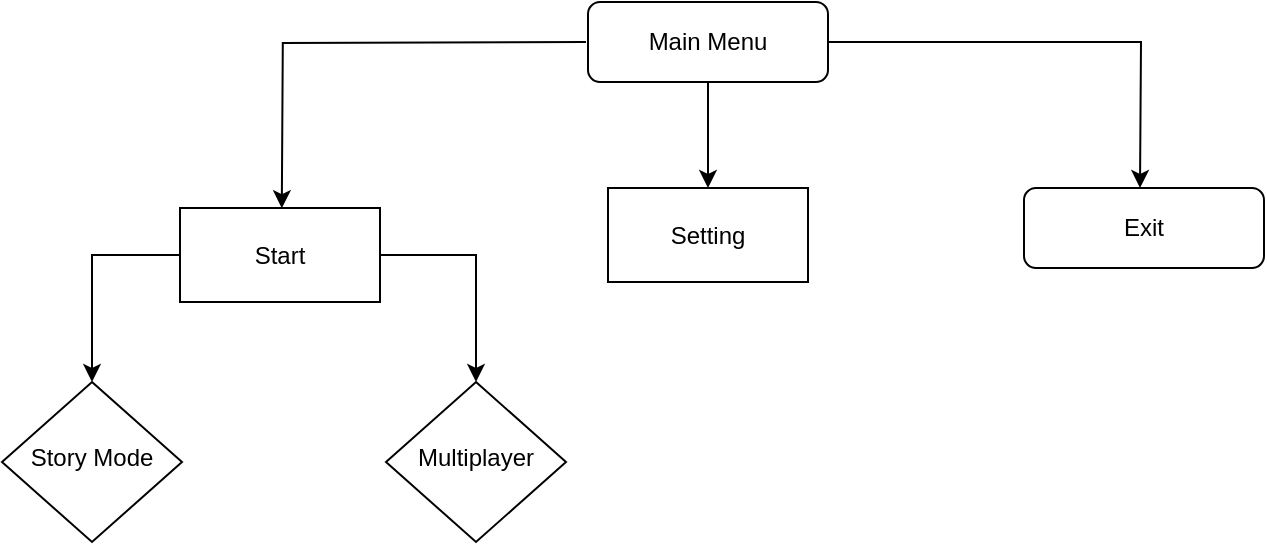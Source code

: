 <mxfile version="20.8.16" type="github">
  <diagram id="C5RBs43oDa-KdzZeNtuy" name="Page-1">
    <mxGraphModel dx="1134" dy="591" grid="1" gridSize="10" guides="1" tooltips="1" connect="1" arrows="1" fold="1" page="1" pageScale="1" pageWidth="827" pageHeight="1169" math="0" shadow="0">
      <root>
        <mxCell id="WIyWlLk6GJQsqaUBKTNV-0" />
        <mxCell id="WIyWlLk6GJQsqaUBKTNV-1" parent="WIyWlLk6GJQsqaUBKTNV-0" />
        <mxCell id="toBN3WyUo4yrK9LOngEx-13" value="" style="edgeStyle=orthogonalEdgeStyle;rounded=0;orthogonalLoop=1;jettySize=auto;html=1;" edge="1" parent="WIyWlLk6GJQsqaUBKTNV-1" source="WIyWlLk6GJQsqaUBKTNV-3">
          <mxGeometry relative="1" as="geometry">
            <mxPoint x="354" y="113" as="targetPoint" />
          </mxGeometry>
        </mxCell>
        <mxCell id="toBN3WyUo4yrK9LOngEx-17" style="edgeStyle=orthogonalEdgeStyle;rounded=0;orthogonalLoop=1;jettySize=auto;html=1;entryX=0.519;entryY=0.002;entryDx=0;entryDy=0;entryPerimeter=0;" edge="1" parent="WIyWlLk6GJQsqaUBKTNV-1">
          <mxGeometry relative="1" as="geometry">
            <mxPoint x="293" y="40.0" as="sourcePoint" />
            <mxPoint x="140.9" y="123.094" as="targetPoint" />
          </mxGeometry>
        </mxCell>
        <mxCell id="toBN3WyUo4yrK9LOngEx-19" style="edgeStyle=orthogonalEdgeStyle;rounded=0;orthogonalLoop=1;jettySize=auto;html=1;entryX=0.5;entryY=0;entryDx=0;entryDy=0;" edge="1" parent="WIyWlLk6GJQsqaUBKTNV-1" source="WIyWlLk6GJQsqaUBKTNV-3">
          <mxGeometry relative="1" as="geometry">
            <mxPoint x="570" y="113" as="targetPoint" />
          </mxGeometry>
        </mxCell>
        <mxCell id="WIyWlLk6GJQsqaUBKTNV-3" value="Main Menu" style="rounded=1;whiteSpace=wrap;html=1;fontSize=12;glass=0;strokeWidth=1;shadow=0;" parent="WIyWlLk6GJQsqaUBKTNV-1" vertex="1">
          <mxGeometry x="294" y="20" width="120" height="40" as="geometry" />
        </mxCell>
        <mxCell id="toBN3WyUo4yrK9LOngEx-7" value="" style="edgeStyle=orthogonalEdgeStyle;rounded=0;orthogonalLoop=1;jettySize=auto;html=1;exitX=0;exitY=0.5;exitDx=0;exitDy=0;" edge="1" parent="WIyWlLk6GJQsqaUBKTNV-1" source="toBN3WyUo4yrK9LOngEx-20" target="toBN3WyUo4yrK9LOngEx-6">
          <mxGeometry relative="1" as="geometry">
            <mxPoint x="92.0" y="160.0" as="sourcePoint" />
          </mxGeometry>
        </mxCell>
        <mxCell id="toBN3WyUo4yrK9LOngEx-9" value="" style="edgeStyle=orthogonalEdgeStyle;rounded=0;orthogonalLoop=1;jettySize=auto;html=1;exitX=1;exitY=0.5;exitDx=0;exitDy=0;" edge="1" parent="WIyWlLk6GJQsqaUBKTNV-1" source="toBN3WyUo4yrK9LOngEx-20" target="toBN3WyUo4yrK9LOngEx-8">
          <mxGeometry relative="1" as="geometry">
            <mxPoint x="192.0" y="160.0" as="sourcePoint" />
          </mxGeometry>
        </mxCell>
        <mxCell id="toBN3WyUo4yrK9LOngEx-6" value="Story Mode" style="rhombus;whiteSpace=wrap;html=1;shadow=0;strokeWidth=1;spacing=6;spacingTop=-4;" vertex="1" parent="WIyWlLk6GJQsqaUBKTNV-1">
          <mxGeometry x="1" y="210" width="90" height="80" as="geometry" />
        </mxCell>
        <mxCell id="toBN3WyUo4yrK9LOngEx-8" value="Multiplayer" style="rhombus;whiteSpace=wrap;html=1;shadow=0;strokeWidth=1;spacing=6;spacingTop=-4;" vertex="1" parent="WIyWlLk6GJQsqaUBKTNV-1">
          <mxGeometry x="193" y="210" width="90" height="80" as="geometry" />
        </mxCell>
        <mxCell id="toBN3WyUo4yrK9LOngEx-20" value="Start" style="rounded=0;whiteSpace=wrap;html=1;" vertex="1" parent="WIyWlLk6GJQsqaUBKTNV-1">
          <mxGeometry x="90" y="123" width="100" height="47" as="geometry" />
        </mxCell>
        <mxCell id="toBN3WyUo4yrK9LOngEx-22" value="Setting" style="rounded=0;whiteSpace=wrap;html=1;" vertex="1" parent="WIyWlLk6GJQsqaUBKTNV-1">
          <mxGeometry x="304" y="113" width="100" height="47" as="geometry" />
        </mxCell>
        <mxCell id="toBN3WyUo4yrK9LOngEx-23" value="Exit" style="rounded=1;whiteSpace=wrap;html=1;fontSize=12;glass=0;strokeWidth=1;shadow=0;" vertex="1" parent="WIyWlLk6GJQsqaUBKTNV-1">
          <mxGeometry x="512" y="113" width="120" height="40" as="geometry" />
        </mxCell>
      </root>
    </mxGraphModel>
  </diagram>
</mxfile>
